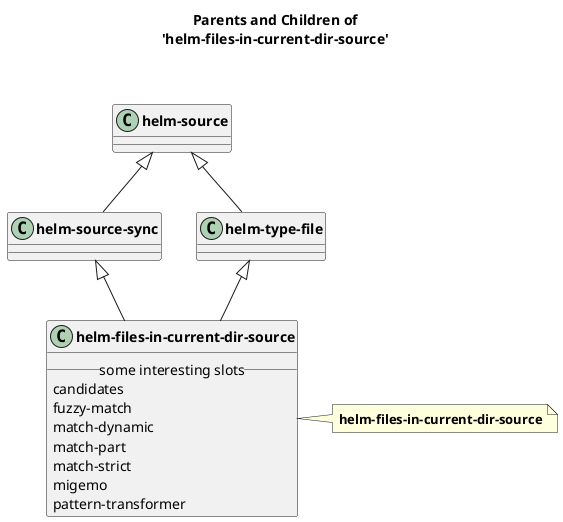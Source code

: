 @startuml
skinparam classFontStyle bold
skinparam captionFontStyle bold
title **Parents and Children of**\n**'helm-files-in-current-dir-source'**\n\n
"helm-source-sync" <|-- "helm-files-in-current-dir-source"
"helm-type-file" <|-- "helm-files-in-current-dir-source"
class "helm-source-sync"
"helm-source" <|-- "helm-source-sync"
class "helm-source"
class "helm-type-file"
"helm-source" <|-- "helm-type-file"
class "helm-source"
class "helm-files-in-current-dir-source" {
	__ some interesting slots __
	candidates
	fuzzy-match
	match-dynamic
	match-part
	match-strict
	migemo
	pattern-transformer
}
note right of "helm-files-in-current-dir-source"
	**helm-files-in-current-dir-source**
end note
@enduml
